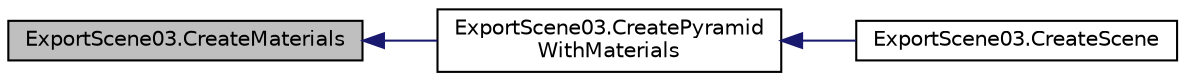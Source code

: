 digraph "ExportScene03.CreateMaterials"
{
  edge [fontname="Helvetica",fontsize="10",labelfontname="Helvetica",labelfontsize="10"];
  node [fontname="Helvetica",fontsize="10",shape=record];
  rankdir="LR";
  Node15 [label="ExportScene03.CreateMaterials",height=0.2,width=0.4,color="black", fillcolor="grey75", style="filled", fontcolor="black"];
  Node15 -> Node16 [dir="back",color="midnightblue",fontsize="10",style="solid",fontname="Helvetica"];
  Node16 [label="ExportScene03.CreatePyramid\lWithMaterials",height=0.2,width=0.4,color="black", fillcolor="white", style="filled",URL="$namespace_export_scene03.html#a256d42c26c748fd323177eb81f2b65a0"];
  Node16 -> Node17 [dir="back",color="midnightblue",fontsize="10",style="solid",fontname="Helvetica"];
  Node17 [label="ExportScene03.CreateScene",height=0.2,width=0.4,color="black", fillcolor="white", style="filled",URL="$namespace_export_scene03.html#a046d5e67dee0735f097817fd9f265d98"];
}
